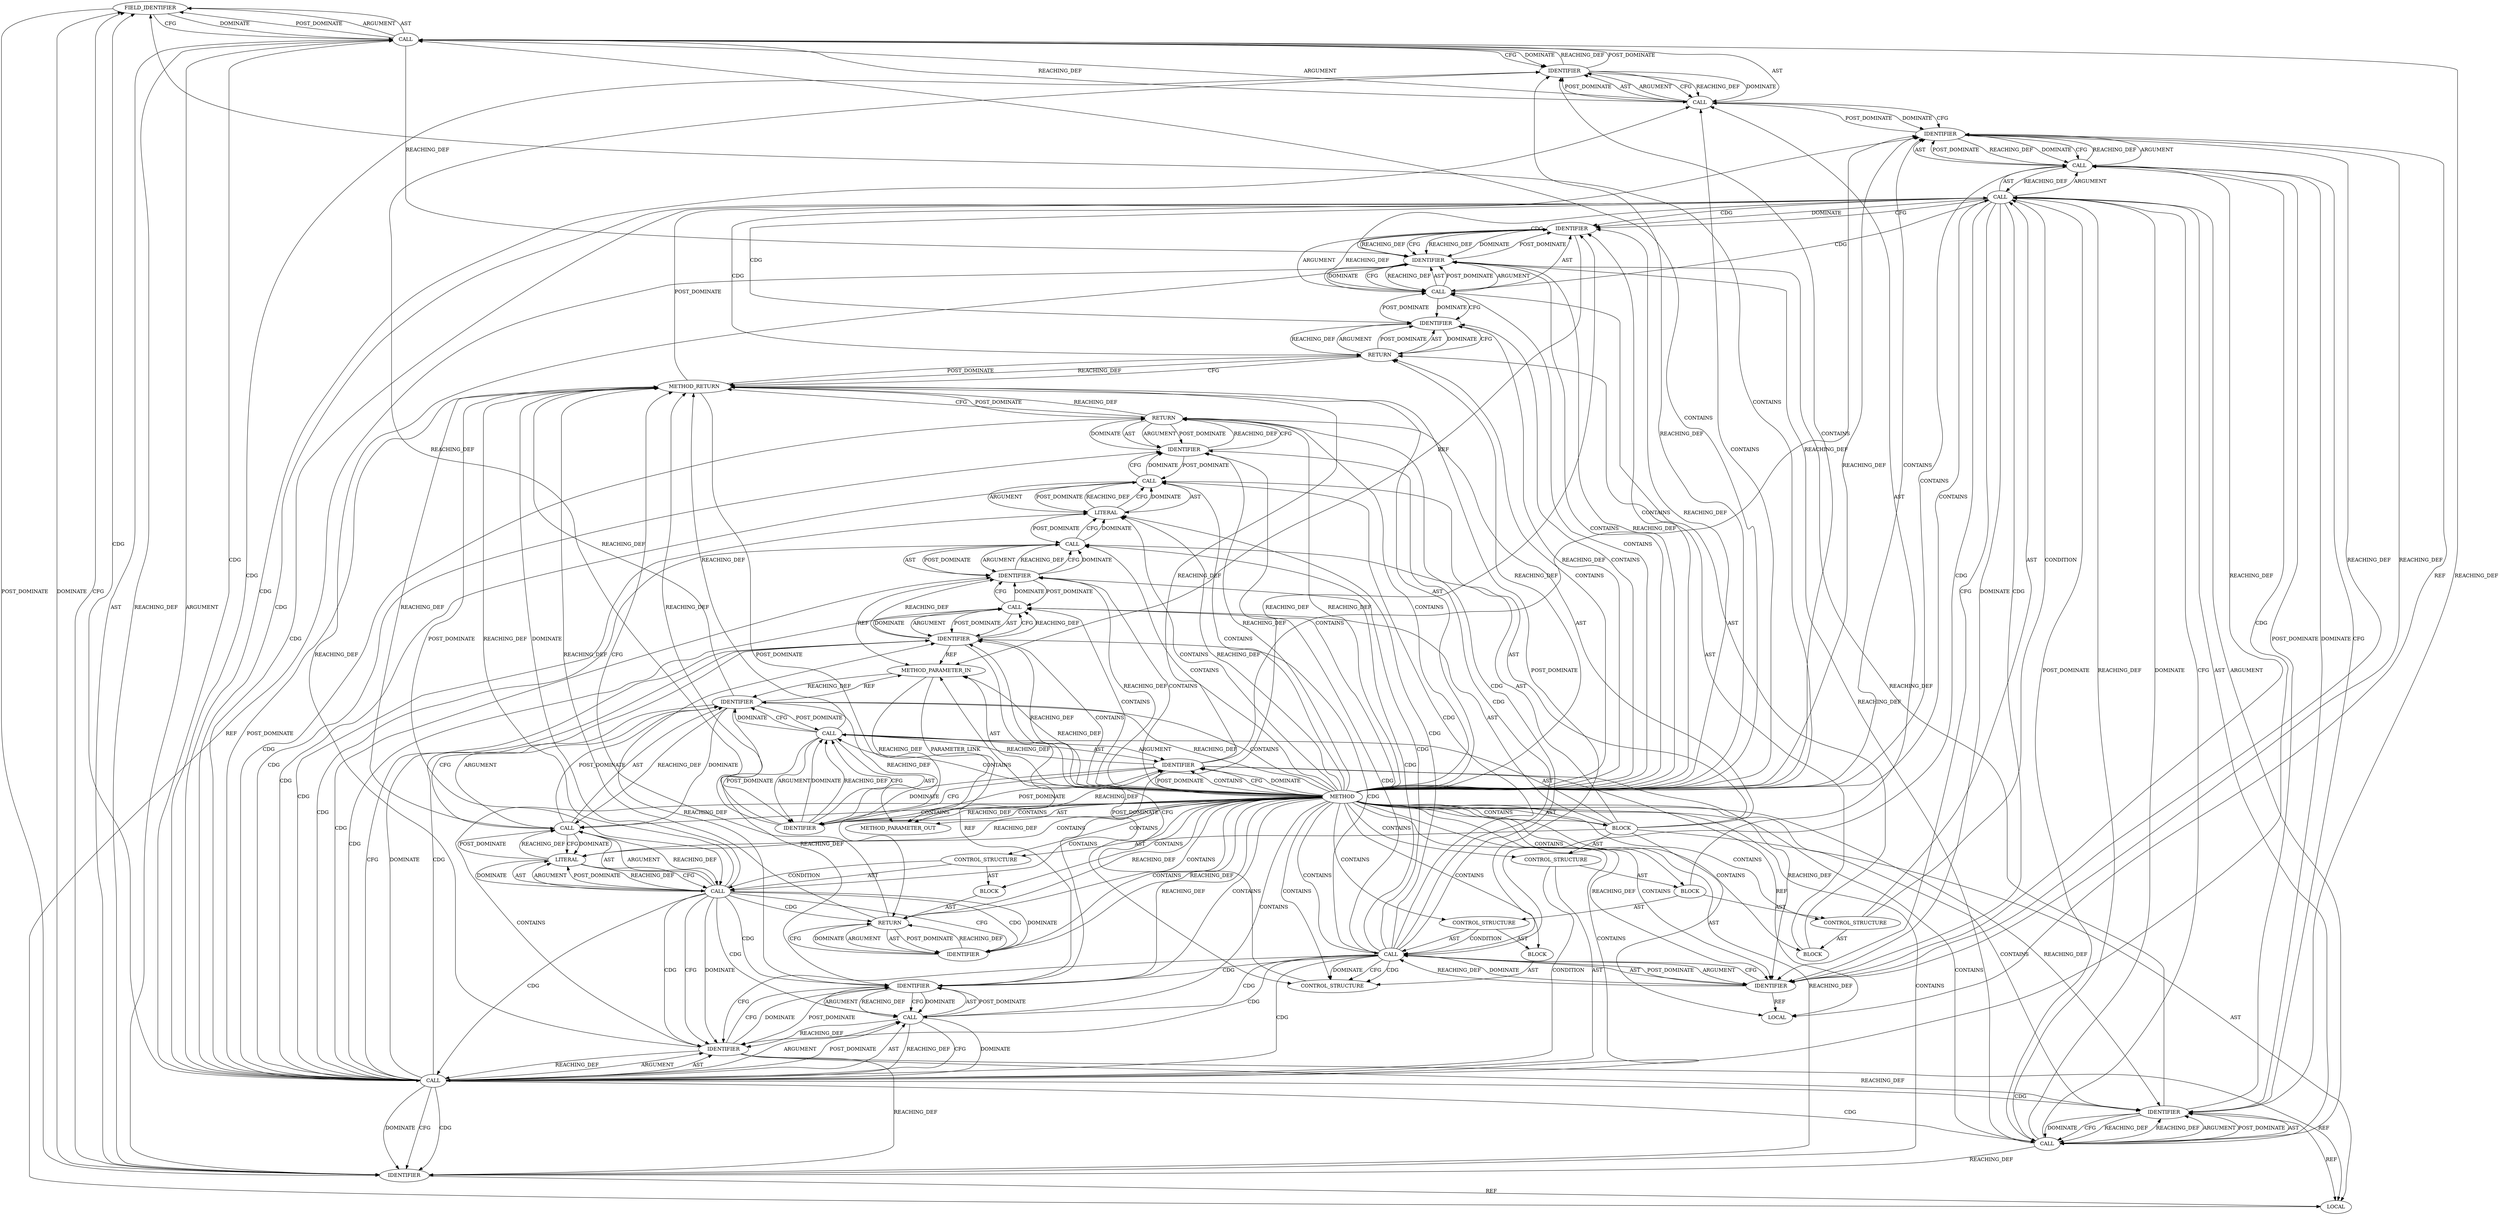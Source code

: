 digraph {
  1802 [label=FIELD_IDENTIFIER ORDER=2 ARGUMENT_INDEX=2 CODE="next" COLUMN_NUMBER=3 LINE_NUMBER=747 CANONICAL_NAME="next"]
  1783 [label=IDENTIFIER ORDER=1 ARGUMENT_INDEX=1 CODE="tmp" COLUMN_NUMBER=24 LINE_NUMBER=741 TYPE_FULL_NAME="sk_buff*" NAME="tmp"]
  1816 [label=CONTROL_STRUCTURE CONTROL_STRUCTURE_TYPE="IF" ORDER=3 PARSER_TYPE_NAME="CASTIfStatement" ARGUMENT_INDEX=-1 CODE="if (!tmp)" COLUMN_NUMBER=3 LINE_NUMBER=752]
  2760 [label=METHOD_PARAMETER_OUT ORDER=1 CODE="struct sk_buff_head *list" IS_VARIADIC=false COLUMN_NUMBER=24 LINE_NUMBER=739 TYPE_FULL_NAME="sk_buff_head*" EVALUATION_STRATEGY="BY_VALUE" INDEX=1 NAME="list"]
  1784 [label=IDENTIFIER ORDER=2 ARGUMENT_INDEX=2 CODE="NULL" COLUMN_NUMBER=30 LINE_NUMBER=741 TYPE_FULL_NAME="ANY" NAME="NULL"]
  1812 [label=IDENTIFIER ORDER=1 ARGUMENT_INDEX=1 CODE="list" COLUMN_NUMBER=21 LINE_NUMBER=749 TYPE_FULL_NAME="sk_buff_head*" NAME="list"]
  1821 [label=CALL ORDER=6 ARGUMENT_INDEX=-1 CODE="__skb_queue_purge(list)" COLUMN_NUMBER=2 METHOD_FULL_NAME="__skb_queue_purge" LINE_NUMBER=755 TYPE_FULL_NAME="<empty>" DISPATCH_TYPE="STATIC_DISPATCH" SIGNATURE="" NAME="__skb_queue_purge"]
  1823 [label=CALL ORDER=7 ARGUMENT_INDEX=-1 CODE="__skb_queue_head_init(list)" COLUMN_NUMBER=2 METHOD_FULL_NAME="__skb_queue_head_init" LINE_NUMBER=756 TYPE_FULL_NAME="<empty>" DISPATCH_TYPE="STATIC_DISPATCH" SIGNATURE="" NAME="__skb_queue_head_init"]
  1801 [label=IDENTIFIER ORDER=1 ARGUMENT_INDEX=1 CODE="skb" COLUMN_NUMBER=3 LINE_NUMBER=747 TYPE_FULL_NAME="sk_buff*" NAME="skb"]
  1805 [label=CALL ORDER=1 ARGUMENT_INDEX=-1 CODE="tipc_buf_append(&tmp, &skb)" COLUMN_NUMBER=7 METHOD_FULL_NAME="tipc_buf_append" LINE_NUMBER=748 TYPE_FULL_NAME="<empty>" DISPATCH_TYPE="STATIC_DISPATCH" SIGNATURE="" NAME="tipc_buf_append"]
  1804 [label=CONTROL_STRUCTURE CONTROL_STRUCTURE_TYPE="IF" ORDER=2 PARSER_TYPE_NAME="CASTIfStatement" ARGUMENT_INDEX=-1 CODE="if (tipc_buf_append(&tmp, &skb))" COLUMN_NUMBER=3 LINE_NUMBER=748]
  1795 [label=IDENTIFIER ORDER=1 ARGUMENT_INDEX=1 CODE="skb" COLUMN_NUMBER=10 LINE_NUMBER=746 TYPE_FULL_NAME="sk_buff*" NAME="skb"]
  1797 [label=IDENTIFIER ORDER=1 ARGUMENT_INDEX=1 CODE="list" COLUMN_NUMBER=30 LINE_NUMBER=746 TYPE_FULL_NAME="sk_buff_head*" NAME="list"]
  1807 [label=IDENTIFIER ORDER=1 ARGUMENT_INDEX=1 CODE="tmp" COLUMN_NUMBER=24 LINE_NUMBER=748 TYPE_FULL_NAME="sk_buff*" NAME="tmp"]
  1790 [label=BLOCK ORDER=2 ARGUMENT_INDEX=-1 CODE="<empty>" COLUMN_NUMBER=3 LINE_NUMBER=744 TYPE_FULL_NAME="void"]
  1798 [label=BLOCK ORDER=2 ARGUMENT_INDEX=-1 CODE="{
		skb->next = NULL;
		if (tipc_buf_append(&tmp, &skb)) {
			__skb_queue_tail(list, skb);
			return true;
		}
		if (!tmp)
			break;
	}" COLUMN_NUMBER=38 LINE_NUMBER=746 TYPE_FULL_NAME="void"]
  1824 [label=IDENTIFIER ORDER=1 ARGUMENT_INDEX=1 CODE="list" COLUMN_NUMBER=24 LINE_NUMBER=756 TYPE_FULL_NAME="sk_buff_head*" NAME="list"]
  1779 [label=BLOCK ORDER=2 ARGUMENT_INDEX=-1 CODE="{
	struct sk_buff *skb, *tmp = NULL;

	if (skb_queue_len(list) == 1)
		return true;

	while ((skb = __skb_dequeue(list))) {
		skb->next = NULL;
		if (tipc_buf_append(&tmp, &skb)) {
			__skb_queue_tail(list, skb);
			return true;
		}
		if (!tmp)
			break;
	}
	__skb_queue_purge(list);
	__skb_queue_head_init(list);
	pr_warn(\"Failed do assemble buffer\\n\");
	return false;
}" COLUMN_NUMBER=1 LINE_NUMBER=740 TYPE_FULL_NAME="void"]
  1777 [label=METHOD COLUMN_NUMBER=1 LINE_NUMBER=739 COLUMN_NUMBER_END=1 IS_EXTERNAL=false SIGNATURE="bool tipc_msg_assemble (sk_buff_head*)" NAME="tipc_msg_assemble" AST_PARENT_TYPE="TYPE_DECL" AST_PARENT_FULL_NAME="file_code_old-97bf6f81-tipc_buf_append-145.c:<global>" ORDER=17 CODE="bool tipc_msg_assemble(struct sk_buff_head *list)
{
	struct sk_buff *skb, *tmp = NULL;

	if (skb_queue_len(list) == 1)
		return true;

	while ((skb = __skb_dequeue(list))) {
		skb->next = NULL;
		if (tipc_buf_append(&tmp, &skb)) {
			__skb_queue_tail(list, skb);
			return true;
		}
		if (!tmp)
			break;
	}
	__skb_queue_purge(list);
	__skb_queue_head_init(list);
	pr_warn(\"Failed do assemble buffer\\n\");
	return false;
}" FULL_NAME="tipc_msg_assemble" LINE_NUMBER_END=759 FILENAME="file_code_old-97bf6f81-tipc_buf_append-145.c"]
  1791 [label=RETURN ORDER=1 ARGUMENT_INDEX=1 CODE="return true;" COLUMN_NUMBER=3 LINE_NUMBER=744]
  1787 [label=CALL ORDER=1 ARGUMENT_INDEX=1 CODE="skb_queue_len(list)" COLUMN_NUMBER=6 METHOD_FULL_NAME="skb_queue_len" LINE_NUMBER=743 TYPE_FULL_NAME="<empty>" DISPATCH_TYPE="STATIC_DISPATCH" SIGNATURE="" NAME="skb_queue_len"]
  1780 [label=LOCAL ORDER=1 CODE="struct sk_buff* skb" COLUMN_NUMBER=17 LINE_NUMBER=741 TYPE_FULL_NAME="sk_buff*" NAME="skb"]
  1806 [label=CALL ORDER=1 ARGUMENT_INDEX=1 CODE="&tmp" COLUMN_NUMBER=23 METHOD_FULL_NAME="<operator>.addressOf" LINE_NUMBER=748 TYPE_FULL_NAME="<empty>" DISPATCH_TYPE="STATIC_DISPATCH" SIGNATURE="" NAME="<operator>.addressOf"]
  1792 [label=IDENTIFIER ORDER=1 ARGUMENT_INDEX=-1 CODE="true" COLUMN_NUMBER=10 LINE_NUMBER=744 TYPE_FULL_NAME="ANY" NAME="true"]
  1820 [label=CONTROL_STRUCTURE CONTROL_STRUCTURE_TYPE="BREAK" ORDER=1 PARSER_TYPE_NAME="CASTBreakStatement" ARGUMENT_INDEX=1 CODE="break;" COLUMN_NUMBER=4 LINE_NUMBER=753]
  1828 [label=IDENTIFIER ORDER=1 ARGUMENT_INDEX=-1 CODE="false" COLUMN_NUMBER=9 LINE_NUMBER=758 TYPE_FULL_NAME="ANY" NAME="false"]
  1794 [label=CALL ORDER=1 ARGUMENT_INDEX=-1 CODE="skb = __skb_dequeue(list)" COLUMN_NUMBER=10 METHOD_FULL_NAME="<operator>.assignment" LINE_NUMBER=746 TYPE_FULL_NAME="<empty>" DISPATCH_TYPE="STATIC_DISPATCH" SIGNATURE="" NAME="<operator>.assignment"]
  1818 [label=IDENTIFIER ORDER=1 ARGUMENT_INDEX=1 CODE="tmp" COLUMN_NUMBER=8 LINE_NUMBER=752 TYPE_FULL_NAME="sk_buff*" NAME="tmp"]
  1788 [label=IDENTIFIER ORDER=1 ARGUMENT_INDEX=1 CODE="list" COLUMN_NUMBER=20 LINE_NUMBER=743 TYPE_FULL_NAME="sk_buff_head*" NAME="list"]
  1817 [label=CALL ORDER=1 ARGUMENT_INDEX=-1 CODE="!tmp" COLUMN_NUMBER=7 METHOD_FULL_NAME="<operator>.logicalNot" LINE_NUMBER=752 TYPE_FULL_NAME="<empty>" DISPATCH_TYPE="STATIC_DISPATCH" SIGNATURE="" NAME="<operator>.logicalNot"]
  1825 [label=CALL ORDER=8 ARGUMENT_INDEX=-1 CODE="pr_warn(\"Failed do assemble buffer\\n\")" COLUMN_NUMBER=2 METHOD_FULL_NAME="pr_warn" LINE_NUMBER=757 TYPE_FULL_NAME="<empty>" DISPATCH_TYPE="STATIC_DISPATCH" SIGNATURE="" NAME="pr_warn"]
  1786 [label=CALL ORDER=1 ARGUMENT_INDEX=-1 CODE="skb_queue_len(list) == 1" COLUMN_NUMBER=6 METHOD_FULL_NAME="<operator>.equals" LINE_NUMBER=743 TYPE_FULL_NAME="<empty>" DISPATCH_TYPE="STATIC_DISPATCH" SIGNATURE="" NAME="<operator>.equals"]
  1781 [label=LOCAL ORDER=2 CODE="struct sk_buff* tmp" COLUMN_NUMBER=23 LINE_NUMBER=741 TYPE_FULL_NAME="sk_buff*" NAME="tmp"]
  1789 [label=LITERAL ORDER=2 ARGUMENT_INDEX=2 CODE="1" COLUMN_NUMBER=29 LINE_NUMBER=743 TYPE_FULL_NAME="int"]
  1808 [label=CALL ORDER=2 ARGUMENT_INDEX=2 CODE="&skb" COLUMN_NUMBER=29 METHOD_FULL_NAME="<operator>.addressOf" LINE_NUMBER=748 TYPE_FULL_NAME="<empty>" DISPATCH_TYPE="STATIC_DISPATCH" SIGNATURE="" NAME="<operator>.addressOf"]
  1829 [label=METHOD_RETURN ORDER=3 CODE="RET" COLUMN_NUMBER=1 LINE_NUMBER=739 TYPE_FULL_NAME="bool" EVALUATION_STRATEGY="BY_VALUE"]
  1796 [label=CALL ORDER=2 ARGUMENT_INDEX=2 CODE="__skb_dequeue(list)" COLUMN_NUMBER=16 METHOD_FULL_NAME="__skb_dequeue" LINE_NUMBER=746 TYPE_FULL_NAME="<empty>" DISPATCH_TYPE="STATIC_DISPATCH" SIGNATURE="" NAME="__skb_dequeue"]
  1809 [label=IDENTIFIER ORDER=1 ARGUMENT_INDEX=1 CODE="skb" COLUMN_NUMBER=30 LINE_NUMBER=748 TYPE_FULL_NAME="sk_buff*" NAME="skb"]
  1826 [label=LITERAL ORDER=1 ARGUMENT_INDEX=1 CODE="\"Failed do assemble buffer\\n\"" COLUMN_NUMBER=10 LINE_NUMBER=757 TYPE_FULL_NAME="char"]
  1813 [label=IDENTIFIER ORDER=2 ARGUMENT_INDEX=2 CODE="skb" COLUMN_NUMBER=27 LINE_NUMBER=749 TYPE_FULL_NAME="sk_buff*" NAME="skb"]
  1799 [label=CALL ORDER=1 ARGUMENT_INDEX=-1 CODE="skb->next = NULL" COLUMN_NUMBER=3 METHOD_FULL_NAME="<operator>.assignment" LINE_NUMBER=747 TYPE_FULL_NAME="<empty>" DISPATCH_TYPE="STATIC_DISPATCH" SIGNATURE="" NAME="<operator>.assignment"]
  1814 [label=RETURN ORDER=2 ARGUMENT_INDEX=-1 CODE="return true;" COLUMN_NUMBER=4 LINE_NUMBER=750]
  1827 [label=RETURN ORDER=9 ARGUMENT_INDEX=-1 CODE="return false;" COLUMN_NUMBER=2 LINE_NUMBER=758]
  1803 [label=IDENTIFIER ORDER=2 ARGUMENT_INDEX=2 CODE="NULL" COLUMN_NUMBER=15 LINE_NUMBER=747 TYPE_FULL_NAME="ANY" NAME="NULL"]
  1800 [label=CALL ORDER=1 ARGUMENT_INDEX=1 CODE="skb->next" COLUMN_NUMBER=3 METHOD_FULL_NAME="<operator>.indirectFieldAccess" LINE_NUMBER=747 TYPE_FULL_NAME="<empty>" DISPATCH_TYPE="STATIC_DISPATCH" SIGNATURE="" NAME="<operator>.indirectFieldAccess"]
  1819 [label=BLOCK ORDER=2 ARGUMENT_INDEX=-1 CODE="<empty>" COLUMN_NUMBER=4 LINE_NUMBER=753 TYPE_FULL_NAME="void"]
  1811 [label=CALL ORDER=1 ARGUMENT_INDEX=-1 CODE="__skb_queue_tail(list, skb)" COLUMN_NUMBER=4 METHOD_FULL_NAME="__skb_queue_tail" LINE_NUMBER=749 TYPE_FULL_NAME="<empty>" DISPATCH_TYPE="STATIC_DISPATCH" SIGNATURE="" NAME="__skb_queue_tail"]
  1793 [label=CONTROL_STRUCTURE CONTROL_STRUCTURE_TYPE="WHILE" ORDER=5 PARSER_TYPE_NAME="<empty>" ARGUMENT_INDEX=-1 CODE="while ((skb = __skb_dequeue(list)))" COLUMN_NUMBER=2 LINE_NUMBER=746]
  1782 [label=CALL ORDER=3 ARGUMENT_INDEX=-1 CODE="*tmp = NULL" COLUMN_NUMBER=23 METHOD_FULL_NAME="<operator>.assignment" LINE_NUMBER=741 TYPE_FULL_NAME="<empty>" DISPATCH_TYPE="STATIC_DISPATCH" SIGNATURE="" NAME="<operator>.assignment"]
  1822 [label=IDENTIFIER ORDER=1 ARGUMENT_INDEX=1 CODE="list" COLUMN_NUMBER=20 LINE_NUMBER=755 TYPE_FULL_NAME="sk_buff_head*" NAME="list"]
  1785 [label=CONTROL_STRUCTURE CONTROL_STRUCTURE_TYPE="IF" ORDER=4 PARSER_TYPE_NAME="CASTIfStatement" ARGUMENT_INDEX=-1 CODE="if (skb_queue_len(list) == 1)" COLUMN_NUMBER=2 LINE_NUMBER=743]
  1778 [label=METHOD_PARAMETER_IN ORDER=1 CODE="struct sk_buff_head *list" IS_VARIADIC=false COLUMN_NUMBER=24 LINE_NUMBER=739 TYPE_FULL_NAME="sk_buff_head*" EVALUATION_STRATEGY="BY_VALUE" INDEX=1 NAME="list"]
  1810 [label=BLOCK ORDER=2 ARGUMENT_INDEX=-1 CODE="{
			__skb_queue_tail(list, skb);
			return true;
		}" COLUMN_NUMBER=36 LINE_NUMBER=748 TYPE_FULL_NAME="void"]
  1815 [label=IDENTIFIER ORDER=1 ARGUMENT_INDEX=-1 CODE="true" COLUMN_NUMBER=11 LINE_NUMBER=750 TYPE_FULL_NAME="ANY" NAME="true"]
  1818 -> 1781 [label=REF ]
  1800 -> 1801 [label=AST ]
  1810 -> 1814 [label=AST ]
  1806 -> 1807 [label=REACHING_DEF VARIABLE="&tmp"]
  1786 -> 1787 [label=AST ]
  1777 -> 1786 [label=CONTAINS ]
  1796 -> 1797 [label=AST ]
  1817 -> 1795 [label=CDG ]
  1786 -> 1796 [label=CDG ]
  1777 -> 1815 [label=REACHING_DEF VARIABLE=""]
  1822 -> 1821 [label=CFG ]
  1779 -> 1827 [label=AST ]
  1813 -> 1811 [label=DOMINATE ]
  1794 -> 1805 [label=CDG ]
  1821 -> 1824 [label=CFG ]
  1786 -> 1829 [label=REACHING_DEF VARIABLE="skb_queue_len(list) == 1"]
  1801 -> 1802 [label=DOMINATE ]
  1782 -> 1784 [label=ARGUMENT ]
  1825 -> 1828 [label=CFG ]
  1794 -> 1800 [label=CDG ]
  1786 -> 1787 [label=ARGUMENT ]
  1794 -> 1796 [label=ARGUMENT ]
  1826 -> 1825 [label=REACHING_DEF VARIABLE="\"Failed do assemble buffer\\n\""]
  1794 -> 1795 [label=ARGUMENT ]
  1823 -> 1826 [label=CFG ]
  1794 -> 1827 [label=CDG ]
  1782 -> 1783 [label=ARGUMENT ]
  1778 -> 1788 [label=REACHING_DEF VARIABLE="list"]
  1779 -> 1785 [label=AST ]
  1777 -> 1809 [label=CONTAINS ]
  1817 -> 1822 [label=CDG ]
  1811 -> 1813 [label=AST ]
  1777 -> 1788 [label=REACHING_DEF VARIABLE=""]
  1798 -> 1799 [label=AST ]
  1822 -> 1824 [label=REACHING_DEF VARIABLE="list"]
  1822 -> 1778 [label=REF ]
  1777 -> 1822 [label=REACHING_DEF VARIABLE=""]
  1817 -> 1828 [label=CDG ]
  1783 -> 1807 [label=REACHING_DEF VARIABLE="tmp"]
  1797 -> 1795 [label=POST_DOMINATE ]
  1812 -> 1778 [label=REF ]
  1814 -> 1829 [label=REACHING_DEF VARIABLE="<RET>"]
  1797 -> 1778 [label=REF ]
  1777 -> 1829 [label=AST ]
  1777 -> 1791 [label=REACHING_DEF VARIABLE=""]
  1784 -> 1783 [label=POST_DOMINATE ]
  1777 -> 1791 [label=CONTAINS ]
  1817 -> 1825 [label=CDG ]
  1815 -> 1814 [label=DOMINATE ]
  1822 -> 1821 [label=REACHING_DEF VARIABLE="list"]
  1783 -> 1829 [label=REACHING_DEF VARIABLE="tmp"]
  1799 -> 1800 [label=ARGUMENT ]
  1777 -> 1792 [label=CONTAINS ]
  1794 -> 1822 [label=CFG ]
  1805 -> 1818 [label=CFG ]
  1805 -> 1813 [label=CDG ]
  1777 -> 1792 [label=REACHING_DEF VARIABLE=""]
  1808 -> 1809 [label=REACHING_DEF VARIABLE="&skb"]
  1799 -> 1803 [label=POST_DOMINATE ]
  1777 -> 1795 [label=CONTAINS ]
  1790 -> 1791 [label=AST ]
  1795 -> 1780 [label=REF ]
  1779 -> 1780 [label=AST ]
  1784 -> 1782 [label=DOMINATE ]
  1799 -> 1803 [label=AST ]
  1788 -> 1787 [label=DOMINATE ]
  1814 -> 1815 [label=ARGUMENT ]
  1800 -> 1799 [label=REACHING_DEF VARIABLE="skb->next"]
  1792 -> 1791 [label=REACHING_DEF VARIABLE="true"]
  1809 -> 1808 [label=REACHING_DEF VARIABLE="skb"]
  1805 -> 1818 [label=DOMINATE ]
  1801 -> 1780 [label=REF ]
  1829 -> 1817 [label=POST_DOMINATE ]
  1777 -> 1810 [label=CONTAINS ]
  1811 -> 1813 [label=POST_DOMINATE ]
  1815 -> 1814 [label=REACHING_DEF VARIABLE="true"]
  1798 -> 1804 [label=AST ]
  1807 -> 1806 [label=REACHING_DEF VARIABLE="tmp"]
  1791 -> 1829 [label=REACHING_DEF VARIABLE="<RET>"]
  1788 -> 1778 [label=REF ]
  1800 -> 1802 [label=POST_DOMINATE ]
  1815 -> 1811 [label=POST_DOMINATE ]
  1782 -> 1784 [label=AST ]
  1777 -> 1813 [label=CONTAINS ]
  1811 -> 1815 [label=DOMINATE ]
  1796 -> 1794 [label=REACHING_DEF VARIABLE="__skb_dequeue(list)"]
  1777 -> 1805 [label=CONTAINS ]
  1777 -> 1778 [label=AST ]
  1805 -> 1812 [label=CDG ]
  1814 -> 1815 [label=POST_DOMINATE ]
  1777 -> 1821 [label=CONTAINS ]
  1812 -> 1813 [label=CFG ]
  1813 -> 1812 [label=POST_DOMINATE ]
  1817 -> 1820 [label=CDG ]
  1777 -> 1803 [label=REACHING_DEF VARIABLE=""]
  1785 -> 1786 [label=CONDITION ]
  1824 -> 1823 [label=REACHING_DEF VARIABLE="list"]
  1786 -> 1795 [label=CFG ]
  1779 -> 1821 [label=AST ]
  1825 -> 1826 [label=AST ]
  1803 -> 1799 [label=DOMINATE ]
  1800 -> 1809 [label=REACHING_DEF VARIABLE="skb->next"]
  1822 -> 1820 [label=POST_DOMINATE ]
  1810 -> 1811 [label=AST ]
  1793 -> 1794 [label=CONDITION ]
  1777 -> 1817 [label=CONTAINS ]
  1797 -> 1796 [label=REACHING_DEF VARIABLE="list"]
  1795 -> 1801 [label=REACHING_DEF VARIABLE="skb"]
  1812 -> 1813 [label=REACHING_DEF VARIABLE="list"]
  1794 -> 1802 [label=CDG ]
  1818 -> 1817 [label=CFG ]
  1829 -> 1814 [label=POST_DOMINATE ]
  1806 -> 1809 [label=DOMINATE ]
  1783 -> 1784 [label=DOMINATE ]
  1799 -> 1807 [label=DOMINATE ]
  1782 -> 1783 [label=AST ]
  1777 -> 1789 [label=REACHING_DEF VARIABLE=""]
  1777 -> 1808 [label=CONTAINS ]
  1821 -> 1824 [label=DOMINATE ]
  1777 -> 1797 [label=REACHING_DEF VARIABLE=""]
  1817 -> 1820 [label=DOMINATE ]
  1822 -> 1821 [label=DOMINATE ]
  1794 -> 1806 [label=CDG ]
  1793 -> 1798 [label=AST ]
  1804 -> 1805 [label=AST ]
  1782 -> 1788 [label=DOMINATE ]
  1783 -> 1818 [label=REACHING_DEF VARIABLE="tmp"]
  1818 -> 1817 [label=REACHING_DEF VARIABLE="tmp"]
  1826 -> 1823 [label=POST_DOMINATE ]
  1805 -> 1808 [label=AST ]
  1812 -> 1813 [label=DOMINATE ]
  1803 -> 1800 [label=REACHING_DEF VARIABLE="NULL"]
  1783 -> 1784 [label=CFG ]
  1777 -> 1801 [label=REACHING_DEF VARIABLE=""]
  1795 -> 1797 [label=CFG ]
  1805 -> 1818 [label=CDG ]
  1777 -> 1811 [label=CONTAINS ]
  1829 -> 1794 [label=POST_DOMINATE ]
  1777 -> 1779 [label=CONTAINS ]
  1777 -> 1826 [label=REACHING_DEF VARIABLE=""]
  1824 -> 1821 [label=POST_DOMINATE ]
  1800 -> 1803 [label=DOMINATE ]
  1813 -> 1811 [label=CFG ]
  1787 -> 1789 [label=CFG ]
  1815 -> 1814 [label=CFG ]
  1786 -> 1797 [label=CDG ]
  1817 -> 1796 [label=CDG ]
  1817 -> 1826 [label=CDG ]
  1784 -> 1803 [label=REACHING_DEF VARIABLE="NULL"]
  1786 -> 1795 [label=DOMINATE ]
  1817 -> 1818 [label=ARGUMENT ]
  1777 -> 1783 [label=CONTAINS ]
  1808 -> 1805 [label=REACHING_DEF VARIABLE="&skb"]
  1786 -> 1829 [label=DOMINATE ]
  1777 -> 1787 [label=CONTAINS ]
  1827 -> 1828 [label=AST ]
  1777 -> 1814 [label=REACHING_DEF VARIABLE=""]
  1808 -> 1813 [label=REACHING_DEF VARIABLE="&skb"]
  1801 -> 1802 [label=CFG ]
  1794 -> 1807 [label=CDG ]
  1829 -> 1791 [label=POST_DOMINATE ]
  1791 -> 1829 [label=CFG ]
  1808 -> 1801 [label=REACHING_DEF VARIABLE="&skb"]
  1796 -> 1794 [label=DOMINATE ]
  1797 -> 1796 [label=CFG ]
  1805 -> 1806 [label=ARGUMENT ]
  1784 -> 1782 [label=REACHING_DEF VARIABLE="NULL"]
  1777 -> 1782 [label=CONTAINS ]
  1779 -> 1825 [label=AST ]
  1818 -> 1817 [label=DOMINATE ]
  1794 -> 1828 [label=CDG ]
  1804 -> 1805 [label=CONDITION ]
  1809 -> 1806 [label=POST_DOMINATE ]
  1824 -> 1778 [label=REF ]
  1799 -> 1803 [label=ARGUMENT ]
  1795 -> 1813 [label=REACHING_DEF VARIABLE="skb"]
  1777 -> 1820 [label=CONTAINS ]
  1777 -> 1796 [label=CONTAINS ]
  1777 -> 1799 [label=CONTAINS ]
  1813 -> 1812 [label=REACHING_DEF VARIABLE="skb"]
  1779 -> 1782 [label=AST ]
  1816 -> 1817 [label=AST ]
  1796 -> 1795 [label=REACHING_DEF VARIABLE="__skb_dequeue(list)"]
  1809 -> 1813 [label=REACHING_DEF VARIABLE="skb"]
  1800 -> 1802 [label=ARGUMENT ]
  1777 -> 1779 [label=AST ]
  1788 -> 1787 [label=CFG ]
  1827 -> 1828 [label=ARGUMENT ]
  1807 -> 1799 [label=POST_DOMINATE ]
  1795 -> 1809 [label=REACHING_DEF VARIABLE="skb"]
  1784 -> 1829 [label=REACHING_DEF VARIABLE="NULL"]
  1796 -> 1797 [label=POST_DOMINATE ]
  1805 -> 1811 [label=CDG ]
  1803 -> 1800 [label=POST_DOMINATE ]
  1824 -> 1823 [label=CFG ]
  1783 -> 1782 [label=REACHING_DEF VARIABLE="tmp"]
  1777 -> 1825 [label=CONTAINS ]
  1777 -> 1823 [label=CONTAINS ]
  1777 -> 1822 [label=CONTAINS ]
  1777 -> 1809 [label=REACHING_DEF VARIABLE=""]
  1828 -> 1825 [label=POST_DOMINATE ]
  1828 -> 1827 [label=REACHING_DEF VARIABLE="false"]
  1787 -> 1786 [label=REACHING_DEF VARIABLE="skb_queue_len(list)"]
  1788 -> 1829 [label=REACHING_DEF VARIABLE="list"]
  1828 -> 1827 [label=CFG ]
  1777 -> 1783 [label=CFG ]
  1794 -> 1822 [label=DOMINATE ]
  1794 -> 1822 [label=CDG ]
  1797 -> 1796 [label=DOMINATE ]
  1814 -> 1815 [label=AST ]
  1786 -> 1792 [label=CDG ]
  1828 -> 1827 [label=DOMINATE ]
  1794 -> 1803 [label=CDG ]
  1777 -> 1806 [label=CONTAINS ]
  1777 -> 1793 [label=CONTAINS ]
  1800 -> 1803 [label=CFG ]
  1803 -> 1799 [label=CFG ]
  1777 -> 1812 [label=CONTAINS ]
  1788 -> 2760 [label=REACHING_DEF VARIABLE="list"]
  1817 -> 1824 [label=CDG ]
  1805 -> 1812 [label=DOMINATE ]
  1816 -> 1819 [label=AST ]
  1777 -> 1804 [label=CONTAINS ]
  1803 -> 1799 [label=REACHING_DEF VARIABLE="NULL"]
  1789 -> 1786 [label=REACHING_DEF VARIABLE="1"]
  1817 -> 1820 [label=CFG ]
  1806 -> 1807 [label=ARGUMENT ]
  1811 -> 1813 [label=ARGUMENT ]
  1805 -> 1812 [label=CFG ]
  1823 -> 1824 [label=AST ]
  1777 -> 1802 [label=CONTAINS ]
  1805 -> 1815 [label=CDG ]
  1777 -> 1827 [label=REACHING_DEF VARIABLE=""]
  1777 -> 1818 [label=CONTAINS ]
  1777 -> 1819 [label=CONTAINS ]
  1811 -> 1815 [label=CFG ]
  1826 -> 1825 [label=CFG ]
  1779 -> 1781 [label=AST ]
  1807 -> 1781 [label=REF ]
  1817 -> 1795 [label=CFG ]
  1786 -> 1791 [label=CDG ]
  1791 -> 1792 [label=ARGUMENT ]
  1817 -> 1797 [label=CDG ]
  1807 -> 1818 [label=REACHING_DEF VARIABLE="tmp"]
  1777 -> 1807 [label=REACHING_DEF VARIABLE=""]
  1817 -> 1818 [label=AST ]
  1777 -> 1812 [label=REACHING_DEF VARIABLE=""]
  1806 -> 1807 [label=AST ]
  1795 -> 1797 [label=DOMINATE ]
  1794 -> 1799 [label=CDG ]
  1787 -> 1788 [label=ARGUMENT ]
  1777 -> 1784 [label=REACHING_DEF VARIABLE=""]
  1825 -> 1826 [label=ARGUMENT ]
  1825 -> 1826 [label=POST_DOMINATE ]
  1794 -> 1796 [label=POST_DOMINATE ]
  1813 -> 1780 [label=REF ]
  1806 -> 1809 [label=CFG ]
  1809 -> 1808 [label=DOMINATE ]
  1817 -> 1827 [label=CDG ]
  1777 -> 1828 [label=REACHING_DEF VARIABLE=""]
  1823 -> 1824 [label=POST_DOMINATE ]
  1794 -> 1808 [label=CDG ]
  1777 -> 1824 [label=REACHING_DEF VARIABLE=""]
  1777 -> 1807 [label=CONTAINS ]
  1783 -> 1777 [label=POST_DOMINATE ]
  1798 -> 1816 [label=AST ]
  1786 -> 1792 [label=DOMINATE ]
  1789 -> 1786 [label=CFG ]
  1794 -> 1823 [label=CDG ]
  1782 -> 1788 [label=CFG ]
  1800 -> 1801 [label=REACHING_DEF VARIABLE="skb->next"]
  1777 -> 1783 [label=DOMINATE ]
  1796 -> 1794 [label=CFG ]
  1793 -> 1794 [label=AST ]
  1817 -> 1818 [label=POST_DOMINATE ]
  1792 -> 1791 [label=CFG ]
  1811 -> 1812 [label=AST ]
  1786 -> 1794 [label=CDG ]
  1789 -> 1787 [label=POST_DOMINATE ]
  1805 -> 1808 [label=ARGUMENT ]
  1816 -> 1817 [label=CONDITION ]
  1777 -> 1797 [label=CONTAINS ]
  1787 -> 1789 [label=DOMINATE ]
  1777 -> 1800 [label=CONTAINS ]
  1808 -> 1809 [label=ARGUMENT ]
  1804 -> 1810 [label=AST ]
  1825 -> 1828 [label=DOMINATE ]
  1813 -> 1811 [label=REACHING_DEF VARIABLE="skb"]
  1794 -> 1801 [label=CDG ]
  1802 -> 1801 [label=POST_DOMINATE ]
  1794 -> 1795 [label=AST ]
  1806 -> 1807 [label=POST_DOMINATE ]
  1800 -> 1801 [label=ARGUMENT ]
  1777 -> 1816 [label=CONTAINS ]
  1777 -> 1826 [label=CONTAINS ]
  1779 -> 1823 [label=AST ]
  1805 -> 1808 [label=POST_DOMINATE ]
  1797 -> 1822 [label=REACHING_DEF VARIABLE="list"]
  1794 -> 1825 [label=CDG ]
  1791 -> 1792 [label=AST ]
  1794 -> 1824 [label=CDG ]
  1777 -> 1789 [label=CONTAINS ]
  1811 -> 1812 [label=ARGUMENT ]
  1808 -> 1809 [label=POST_DOMINATE ]
  1777 -> 1794 [label=CONTAINS ]
  1777 -> 1827 [label=CONTAINS ]
  1800 -> 1802 [label=AST ]
  1782 -> 1829 [label=REACHING_DEF VARIABLE="*tmp = NULL"]
  1794 -> 1826 [label=CDG ]
  1794 -> 1801 [label=DOMINATE ]
  1823 -> 1826 [label=DOMINATE ]
  1786 -> 1795 [label=CDG ]
  1817 -> 1794 [label=CDG ]
  1807 -> 1806 [label=DOMINATE ]
  1814 -> 1829 [label=CFG ]
  1808 -> 1809 [label=AST ]
  1785 -> 1790 [label=AST ]
  1824 -> 1823 [label=DOMINATE ]
  1788 -> 1787 [label=REACHING_DEF VARIABLE="list"]
  1792 -> 1791 [label=DOMINATE ]
  1787 -> 1788 [label=POST_DOMINATE ]
  1789 -> 1787 [label=REACHING_DEF VARIABLE="1"]
  1827 -> 1829 [label=REACHING_DEF VARIABLE="<RET>"]
  1808 -> 1805 [label=DOMINATE ]
  1806 -> 1818 [label=REACHING_DEF VARIABLE="&tmp"]
  1777 -> 1801 [label=CONTAINS ]
  1802 -> 1800 [label=CFG ]
  1789 -> 1786 [label=DOMINATE ]
  1786 -> 1792 [label=CFG ]
  1800 -> 1813 [label=REACHING_DEF VARIABLE="skb->next"]
  1791 -> 1792 [label=POST_DOMINATE ]
  1787 -> 1829 [label=REACHING_DEF VARIABLE="skb_queue_len(list)"]
  1807 -> 1806 [label=CFG ]
  1820 -> 1822 [label=CFG ]
  1805 -> 1814 [label=CDG ]
  1777 -> 1828 [label=CONTAINS ]
  1818 -> 1807 [label=REACHING_DEF VARIABLE="tmp"]
  1829 -> 1786 [label=POST_DOMINATE ]
  1777 -> 1785 [label=CONTAINS ]
  1817 -> 1823 [label=CDG ]
  1777 -> 1803 [label=CONTAINS ]
  1794 -> 1821 [label=CDG ]
  1794 -> 1801 [label=CFG ]
  1779 -> 1793 [label=AST ]
  1783 -> 1781 [label=REF ]
  1786 -> 1789 [label=AST ]
  1782 -> 1784 [label=POST_DOMINATE ]
  1777 -> 1778 [label=REACHING_DEF VARIABLE=""]
  1827 -> 1828 [label=POST_DOMINATE ]
  1777 -> 1788 [label=CONTAINS ]
  1809 -> 1808 [label=CFG ]
  1777 -> 1824 [label=CONTAINS ]
  1827 -> 1829 [label=CFG ]
  1821 -> 1822 [label=ARGUMENT ]
  1817 -> 1821 [label=CDG ]
  1777 -> 2760 [label=AST ]
  1812 -> 1811 [label=REACHING_DEF VARIABLE="list"]
  1806 -> 1805 [label=REACHING_DEF VARIABLE="&tmp"]
  1823 -> 1824 [label=ARGUMENT ]
  1826 -> 1825 [label=DOMINATE ]
  1819 -> 1820 [label=AST ]
  1796 -> 1797 [label=ARGUMENT ]
  1778 -> 2760 [label=REACHING_DEF VARIABLE="list"]
  1794 -> 1809 [label=CDG ]
  1809 -> 1780 [label=REF ]
  1785 -> 1786 [label=AST ]
  1795 -> 1794 [label=REACHING_DEF VARIABLE="skb"]
  1778 -> 2760 [label=PARAMETER_LINK ]
  1805 -> 1817 [label=CDG ]
  1786 -> 1789 [label=ARGUMENT ]
  1821 -> 1822 [label=POST_DOMINATE ]
  1829 -> 1827 [label=POST_DOMINATE ]
  1829 -> 1805 [label=POST_DOMINATE ]
  1788 -> 1782 [label=POST_DOMINATE ]
  1777 -> 1784 [label=CONTAINS ]
  1777 -> 1815 [label=CONTAINS ]
  1777 -> 1790 [label=CONTAINS ]
  1784 -> 1782 [label=CFG ]
  1799 -> 1800 [label=AST ]
  1821 -> 1822 [label=AST ]
  1788 -> 1797 [label=REACHING_DEF VARIABLE="list"]
  1808 -> 1805 [label=CFG ]
  1777 -> 1818 [label=REACHING_DEF VARIABLE=""]
  1777 -> 1798 [label=CONTAINS ]
  1784 -> 1783 [label=REACHING_DEF VARIABLE="NULL"]
  1786 -> 1789 [label=POST_DOMINATE ]
  1777 -> 1814 [label=CONTAINS ]
  1802 -> 1800 [label=DOMINATE ]
  1805 -> 1806 [label=AST ]
  1794 -> 1796 [label=AST ]
  1799 -> 1807 [label=CFG ]
  1797 -> 1812 [label=REACHING_DEF VARIABLE="list"]
  1787 -> 1788 [label=AST ]
  1777 -> 1813 [label=REACHING_DEF VARIABLE=""]
}
